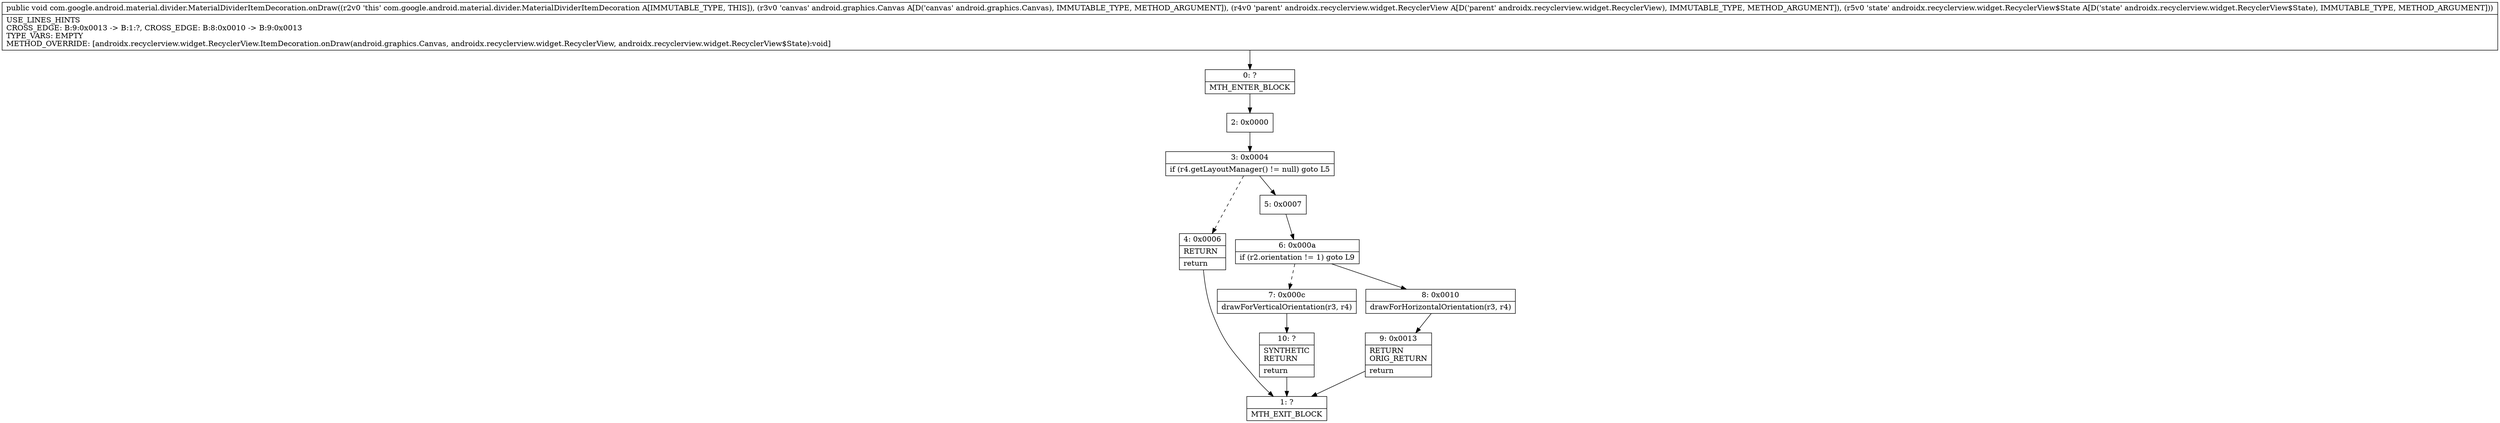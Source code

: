 digraph "CFG forcom.google.android.material.divider.MaterialDividerItemDecoration.onDraw(Landroid\/graphics\/Canvas;Landroidx\/recyclerview\/widget\/RecyclerView;Landroidx\/recyclerview\/widget\/RecyclerView$State;)V" {
Node_0 [shape=record,label="{0\:\ ?|MTH_ENTER_BLOCK\l}"];
Node_2 [shape=record,label="{2\:\ 0x0000}"];
Node_3 [shape=record,label="{3\:\ 0x0004|if (r4.getLayoutManager() != null) goto L5\l}"];
Node_4 [shape=record,label="{4\:\ 0x0006|RETURN\l|return\l}"];
Node_1 [shape=record,label="{1\:\ ?|MTH_EXIT_BLOCK\l}"];
Node_5 [shape=record,label="{5\:\ 0x0007}"];
Node_6 [shape=record,label="{6\:\ 0x000a|if (r2.orientation != 1) goto L9\l}"];
Node_7 [shape=record,label="{7\:\ 0x000c|drawForVerticalOrientation(r3, r4)\l}"];
Node_10 [shape=record,label="{10\:\ ?|SYNTHETIC\lRETURN\l|return\l}"];
Node_8 [shape=record,label="{8\:\ 0x0010|drawForHorizontalOrientation(r3, r4)\l}"];
Node_9 [shape=record,label="{9\:\ 0x0013|RETURN\lORIG_RETURN\l|return\l}"];
MethodNode[shape=record,label="{public void com.google.android.material.divider.MaterialDividerItemDecoration.onDraw((r2v0 'this' com.google.android.material.divider.MaterialDividerItemDecoration A[IMMUTABLE_TYPE, THIS]), (r3v0 'canvas' android.graphics.Canvas A[D('canvas' android.graphics.Canvas), IMMUTABLE_TYPE, METHOD_ARGUMENT]), (r4v0 'parent' androidx.recyclerview.widget.RecyclerView A[D('parent' androidx.recyclerview.widget.RecyclerView), IMMUTABLE_TYPE, METHOD_ARGUMENT]), (r5v0 'state' androidx.recyclerview.widget.RecyclerView$State A[D('state' androidx.recyclerview.widget.RecyclerView$State), IMMUTABLE_TYPE, METHOD_ARGUMENT]))  | USE_LINES_HINTS\lCROSS_EDGE: B:9:0x0013 \-\> B:1:?, CROSS_EDGE: B:8:0x0010 \-\> B:9:0x0013\lTYPE_VARS: EMPTY\lMETHOD_OVERRIDE: [androidx.recyclerview.widget.RecyclerView.ItemDecoration.onDraw(android.graphics.Canvas, androidx.recyclerview.widget.RecyclerView, androidx.recyclerview.widget.RecyclerView$State):void]\l}"];
MethodNode -> Node_0;Node_0 -> Node_2;
Node_2 -> Node_3;
Node_3 -> Node_4[style=dashed];
Node_3 -> Node_5;
Node_4 -> Node_1;
Node_5 -> Node_6;
Node_6 -> Node_7[style=dashed];
Node_6 -> Node_8;
Node_7 -> Node_10;
Node_10 -> Node_1;
Node_8 -> Node_9;
Node_9 -> Node_1;
}


